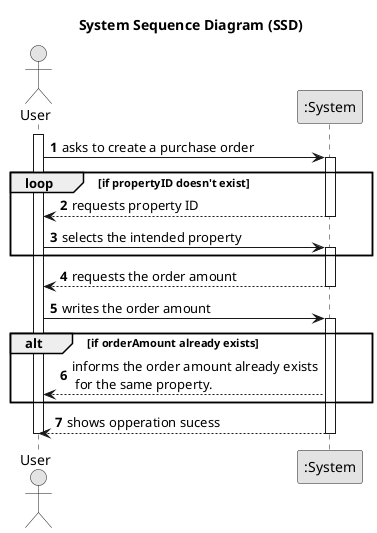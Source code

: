 @startuml
skinparam monochrome true
skinparam packageStyle rectangle
skinparam shadowing false

title System Sequence Diagram (SSD)

autonumber

actor "User" as Person
participant ":System" as System

activate Person

    Person -> System : asks to create a purchase order
    activate System
        loop if propertyID doesn't exist
        System --> Person : requests property ID
    deactivate System

    Person -> System : selects the intended property
    activate System
    end loop
        System --> Person : requests the order amount
    deactivate System

    Person -> System : writes the order amount
    activate System
        alt if orderAmount already exists
        System --> Person : informs the order amount already exists\n for the same property.
        end alt
        System --> Person : shows opperation sucess
    deactivate System

deactivate Person
@enduml